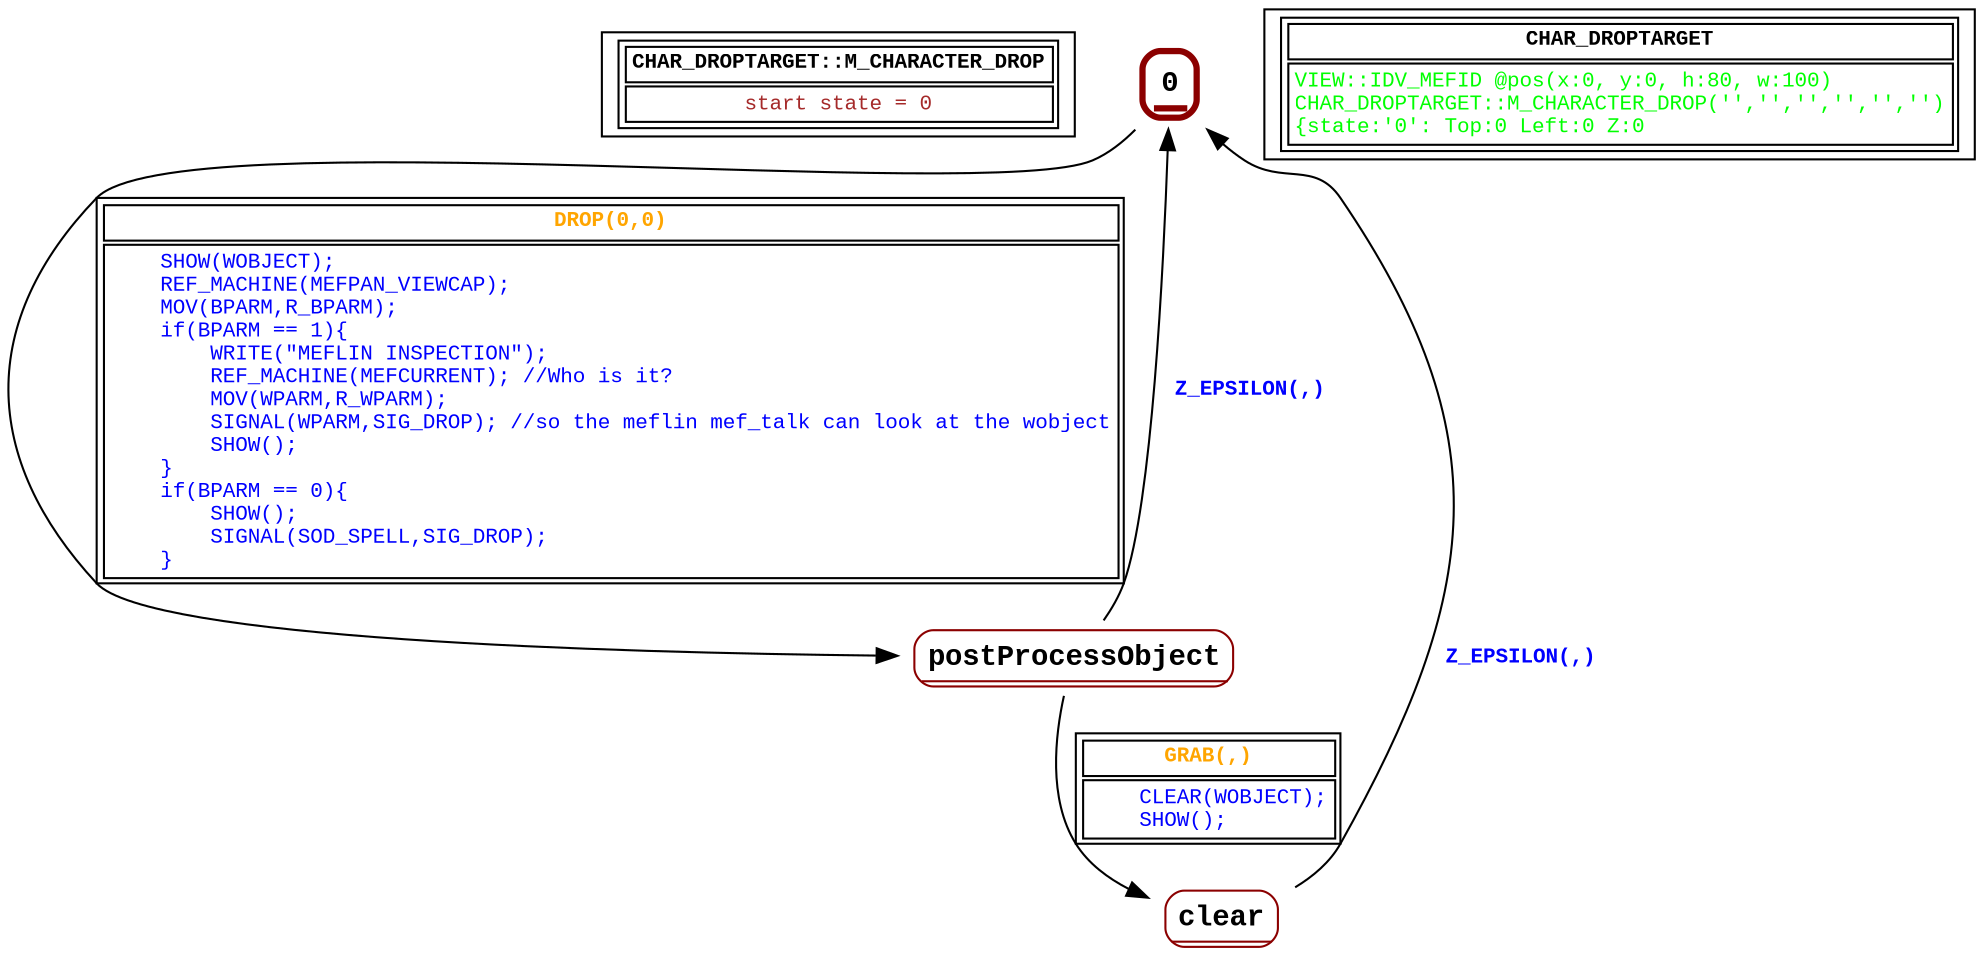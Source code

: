 digraph Automaton {
 fontname="Courier New"
	node [shape=oval, fontname="Courier New"];
	filename[shape = record, fontsize=10, label=< <table border="1"><tr><td><b>CHAR_DROPTARGET::M_CHARACTER_DROP<br align="left"/></b></td></tr>
<tr><td><font point-size="10" color ="brown">start state = 0<br align="left"/></font></td></tr></table>>
];
	0[shape = none, fontsize=14, label=< <table border="3" color="darkred" style="rounded"><tr><td sides="b"><b>0<br align="left"/></b></td></tr>
</table>>];
"0" -> "postProcessObject" [fontcolor=orange,fontsize=10,fontname="Courier New", label=< <table border="1"><tr><td><b>DROP(0,0)<br align="left"/></b></td></tr>
<tr><td><font point-size="10" color ="blue">    SHOW(WOBJECT);<br align="left"/>    REF_MACHINE(MEFPAN_VIEWCAP);<br align="left"/>    MOV(BPARM,R_BPARM);<br align="left"/>    if(BPARM == 1)&#123;  <br align="left"/>        WRITE(&quot;MEFLIN INSPECTION&quot;);<br align="left"/>        REF_MACHINE(MEFCURRENT); //Who is it?<br align="left"/>        MOV(WPARM,R_WPARM);<br align="left"/>        SIGNAL(WPARM,SIG_DROP); //so the meflin mef_talk can look at the wobject<br align="left"/>        SHOW();<br align="left"/>    &#125;<br align="left"/>    if(BPARM == 0)&#123; <br align="left"/>        SHOW();<br align="left"/>        SIGNAL(SOD_SPELL,SIG_DROP);<br align="left"/>    &#125;<br align="left"/></font></td></tr></table>>
];
	clear[shape = none, fontsize=14, label=< <table border="1" color="darkred" style="rounded"><tr><td sides="b"><b>clear<br align="left"/></b></td></tr>
</table>>];
"clear" -> "0" [fontcolor=blue,fontsize=10,fontname="Courier New", label=< <table border="0"><tr><td><b>Z_EPSILON(,)<br align="left"/></b></td></tr>
</table>>
];
	postProcessObject[shape = none, fontsize=14, label=< <table border="1" color="darkred" style="rounded"><tr><td sides="b"><b>postProcessObject<br align="left"/></b></td></tr>
</table>>];
"postProcessObject" -> "clear" [fontcolor=orange,fontsize=10,fontname="Courier New", label=< <table border="1"><tr><td><b>GRAB(,)<br align="left"/></b></td></tr>
<tr><td><font point-size="10" color ="blue">    CLEAR(WOBJECT);<br align="left"/>    SHOW();<br align="left"/></font></td></tr></table>>
];
"postProcessObject" -> "0" [fontcolor=blue,fontsize=10,fontname="Courier New", label=< <table border="0"><tr><td><b>Z_EPSILON(,)<br align="left"/></b></td></tr>
</table>>
];
	status[shape = record, fontsize=10, label=< <table border="1"><tr><td><b>CHAR_DROPTARGET<br align="left"/></b></td></tr>
<tr><td><font point-size="10" color ="green">VIEW::IDV_MEFID @pos(x:0, y:0, h:80, w:100)<br align="left"/>CHAR_DROPTARGET::M_CHARACTER_DROP(&apos;&apos;,&apos;&apos;,&apos;&apos;,&apos;&apos;,&apos;&apos;,&apos;&apos;)<br align="left"/>			&#123;state:&apos;0&apos;: Top:0 Left:0 Z:0<br align="left"/></font></td></tr></table>>
];
}
